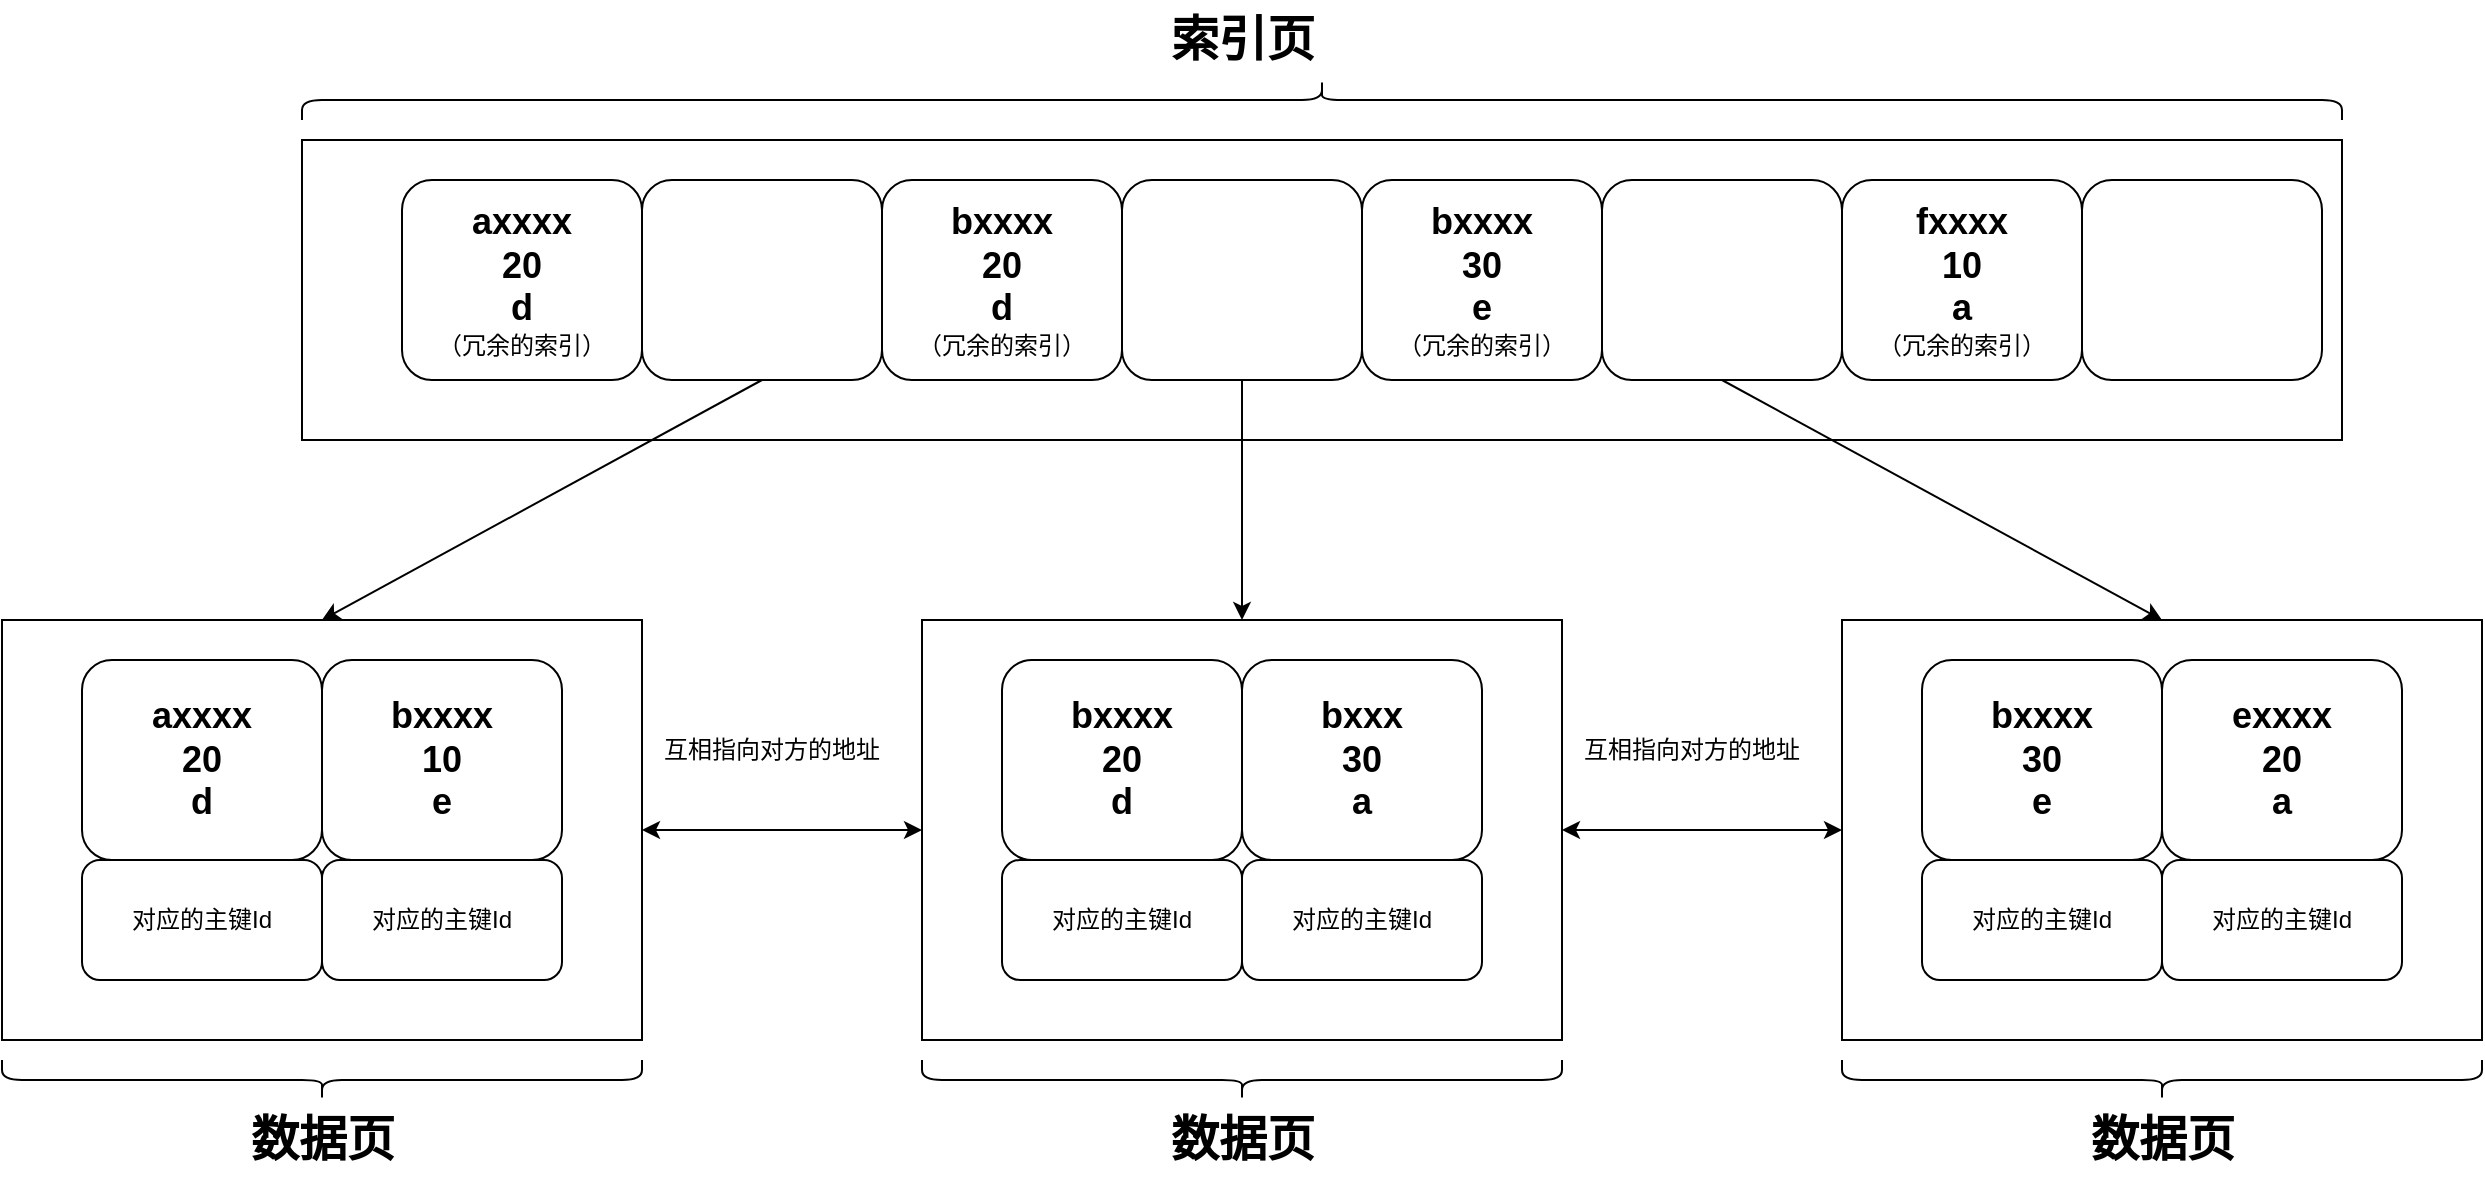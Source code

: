 <mxfile version="28.1.0">
  <diagram name="第 1 页" id="5854gcAgxEi9p37vvvO0">
    <mxGraphModel dx="2163" dy="561" grid="1" gridSize="10" guides="1" tooltips="1" connect="1" arrows="1" fold="1" page="1" pageScale="1" pageWidth="1169" pageHeight="827" math="0" shadow="0">
      <root>
        <mxCell id="0" />
        <mxCell id="1" parent="0" />
        <mxCell id="LhdZbFb5jw5E8dZrb60K-1" value="a" style="rounded=0;whiteSpace=wrap;html=1;" vertex="1" parent="1">
          <mxGeometry x="-10" y="70" width="1020" height="150" as="geometry" />
        </mxCell>
        <mxCell id="LhdZbFb5jw5E8dZrb60K-30" style="rounded=0;orthogonalLoop=1;jettySize=auto;html=1;exitX=0.5;exitY=1;exitDx=0;exitDy=0;entryX=0.5;entryY=0;entryDx=0;entryDy=0;" edge="1" parent="1" source="LhdZbFb5jw5E8dZrb60K-2" target="LhdZbFb5jw5E8dZrb60K-9">
          <mxGeometry relative="1" as="geometry" />
        </mxCell>
        <mxCell id="LhdZbFb5jw5E8dZrb60K-2" value="" style="rounded=1;whiteSpace=wrap;html=1;" vertex="1" parent="1">
          <mxGeometry x="160" y="90" width="120" height="100" as="geometry" />
        </mxCell>
        <mxCell id="LhdZbFb5jw5E8dZrb60K-3" value="&lt;span style=&quot;font-size: 18px;&quot;&gt;&lt;b&gt;bxxxx&lt;/b&gt;&lt;/span&gt;&lt;br&gt;&lt;div&gt;&lt;span style=&quot;font-size: 18px;&quot;&gt;&lt;b&gt;20&lt;/b&gt;&lt;/span&gt;&lt;/div&gt;&lt;div&gt;&lt;span style=&quot;font-size: 18px;&quot;&gt;&lt;b&gt;d&lt;br&gt;&lt;/b&gt;&lt;/span&gt;&lt;div&gt;（冗余的索引）&lt;/div&gt;&lt;/div&gt;" style="rounded=1;whiteSpace=wrap;html=1;" vertex="1" parent="1">
          <mxGeometry x="280" y="90" width="120" height="100" as="geometry" />
        </mxCell>
        <mxCell id="LhdZbFb5jw5E8dZrb60K-4" value="&lt;span style=&quot;font-size: 18px;&quot;&gt;&lt;b&gt;bxxxx&lt;/b&gt;&lt;/span&gt;&lt;div&gt;&lt;span style=&quot;font-size: 18px;&quot;&gt;&lt;b&gt;30&lt;/b&gt;&lt;/span&gt;&lt;/div&gt;&lt;div&gt;&lt;span style=&quot;font-size: 18px;&quot;&gt;&lt;b&gt;e&lt;br&gt;&lt;/b&gt;&lt;/span&gt;&lt;div&gt;（&lt;span style=&quot;background-color: transparent; color: light-dark(rgb(0, 0, 0), rgb(255, 255, 255));&quot;&gt;冗余的索引&lt;/span&gt;&lt;span style=&quot;background-color: transparent; color: light-dark(rgb(0, 0, 0), rgb(255, 255, 255));&quot;&gt;）&lt;/span&gt;&lt;/div&gt;&lt;/div&gt;" style="rounded=1;whiteSpace=wrap;html=1;" vertex="1" parent="1">
          <mxGeometry x="520" y="90" width="120" height="100" as="geometry" />
        </mxCell>
        <mxCell id="LhdZbFb5jw5E8dZrb60K-32" style="rounded=0;orthogonalLoop=1;jettySize=auto;html=1;exitX=0.5;exitY=1;exitDx=0;exitDy=0;entryX=0.5;entryY=0;entryDx=0;entryDy=0;" edge="1" parent="1" source="LhdZbFb5jw5E8dZrb60K-5" target="LhdZbFb5jw5E8dZrb60K-17">
          <mxGeometry relative="1" as="geometry" />
        </mxCell>
        <mxCell id="LhdZbFb5jw5E8dZrb60K-5" value="" style="rounded=1;whiteSpace=wrap;html=1;" vertex="1" parent="1">
          <mxGeometry x="640" y="90" width="120" height="100" as="geometry" />
        </mxCell>
        <mxCell id="LhdZbFb5jw5E8dZrb60K-31" style="edgeStyle=orthogonalEdgeStyle;rounded=0;orthogonalLoop=1;jettySize=auto;html=1;exitX=0.5;exitY=1;exitDx=0;exitDy=0;entryX=0.5;entryY=0;entryDx=0;entryDy=0;" edge="1" parent="1" source="LhdZbFb5jw5E8dZrb60K-6" target="LhdZbFb5jw5E8dZrb60K-22">
          <mxGeometry relative="1" as="geometry" />
        </mxCell>
        <mxCell id="LhdZbFb5jw5E8dZrb60K-6" value="" style="rounded=1;whiteSpace=wrap;html=1;" vertex="1" parent="1">
          <mxGeometry x="400" y="90" width="120" height="100" as="geometry" />
        </mxCell>
        <mxCell id="LhdZbFb5jw5E8dZrb60K-7" value="" style="shape=curlyBracket;whiteSpace=wrap;html=1;rounded=1;flipH=1;labelPosition=right;verticalLabelPosition=middle;align=left;verticalAlign=middle;direction=south;" vertex="1" parent="1">
          <mxGeometry x="-10" y="40" width="1020" height="20" as="geometry" />
        </mxCell>
        <mxCell id="LhdZbFb5jw5E8dZrb60K-8" value="索引页" style="text;strokeColor=none;fillColor=none;html=1;fontSize=24;fontStyle=1;verticalAlign=middle;align=center;" vertex="1" parent="1">
          <mxGeometry x="410" width="100" height="40" as="geometry" />
        </mxCell>
        <mxCell id="LhdZbFb5jw5E8dZrb60K-9" value="" style="rounded=0;whiteSpace=wrap;html=1;" vertex="1" parent="1">
          <mxGeometry x="-160" y="310" width="320" height="210" as="geometry" />
        </mxCell>
        <mxCell id="LhdZbFb5jw5E8dZrb60K-10" value="axxxx&lt;div&gt;20&lt;/div&gt;&lt;div&gt;d&lt;/div&gt;" style="rounded=1;whiteSpace=wrap;html=1;fontStyle=1;fontSize=18;" vertex="1" parent="1">
          <mxGeometry x="-120" y="330" width="120" height="100" as="geometry" />
        </mxCell>
        <mxCell id="LhdZbFb5jw5E8dZrb60K-11" value="bxxxx&lt;div&gt;10&lt;/div&gt;&lt;div&gt;e&lt;/div&gt;" style="rounded=1;whiteSpace=wrap;html=1;fontStyle=1;fontSize=18;" vertex="1" parent="1">
          <mxGeometry y="330" width="120" height="100" as="geometry" />
        </mxCell>
        <mxCell id="LhdZbFb5jw5E8dZrb60K-15" value="对应的主键Id" style="rounded=1;whiteSpace=wrap;html=1;" vertex="1" parent="1">
          <mxGeometry x="-120" y="430" width="120" height="60" as="geometry" />
        </mxCell>
        <mxCell id="LhdZbFb5jw5E8dZrb60K-16" value="对应的主键Id" style="rounded=1;whiteSpace=wrap;html=1;" vertex="1" parent="1">
          <mxGeometry y="430" width="120" height="60" as="geometry" />
        </mxCell>
        <mxCell id="LhdZbFb5jw5E8dZrb60K-17" value="" style="rounded=0;whiteSpace=wrap;html=1;" vertex="1" parent="1">
          <mxGeometry x="760" y="310" width="320" height="210" as="geometry" />
        </mxCell>
        <mxCell id="LhdZbFb5jw5E8dZrb60K-18" value="bxxxx&lt;div&gt;30&lt;/div&gt;&lt;div&gt;e&lt;/div&gt;" style="rounded=1;whiteSpace=wrap;html=1;fontStyle=1;fontSize=18;" vertex="1" parent="1">
          <mxGeometry x="800" y="330" width="120" height="100" as="geometry" />
        </mxCell>
        <mxCell id="LhdZbFb5jw5E8dZrb60K-19" value="exxxx&lt;div&gt;20&lt;/div&gt;&lt;div&gt;a&lt;/div&gt;" style="rounded=1;whiteSpace=wrap;html=1;fontStyle=1;fontSize=18;" vertex="1" parent="1">
          <mxGeometry x="920" y="330" width="120" height="100" as="geometry" />
        </mxCell>
        <mxCell id="LhdZbFb5jw5E8dZrb60K-20" value="对应的主键Id" style="rounded=1;whiteSpace=wrap;html=1;" vertex="1" parent="1">
          <mxGeometry x="800" y="430" width="120" height="60" as="geometry" />
        </mxCell>
        <mxCell id="LhdZbFb5jw5E8dZrb60K-21" value="对应的主键Id" style="rounded=1;whiteSpace=wrap;html=1;" vertex="1" parent="1">
          <mxGeometry x="920" y="430" width="120" height="60" as="geometry" />
        </mxCell>
        <mxCell id="LhdZbFb5jw5E8dZrb60K-22" value="" style="rounded=0;whiteSpace=wrap;html=1;" vertex="1" parent="1">
          <mxGeometry x="300" y="310" width="320" height="210" as="geometry" />
        </mxCell>
        <mxCell id="LhdZbFb5jw5E8dZrb60K-23" value="bxxxx&lt;div&gt;20&lt;/div&gt;&lt;div&gt;d&lt;/div&gt;" style="rounded=1;whiteSpace=wrap;html=1;fontStyle=1;fontSize=18;" vertex="1" parent="1">
          <mxGeometry x="340" y="330" width="120" height="100" as="geometry" />
        </mxCell>
        <mxCell id="LhdZbFb5jw5E8dZrb60K-24" value="bxxx&lt;div&gt;30&lt;/div&gt;&lt;div&gt;a&lt;/div&gt;" style="rounded=1;whiteSpace=wrap;html=1;fontStyle=1;fontSize=18;" vertex="1" parent="1">
          <mxGeometry x="460" y="330" width="120" height="100" as="geometry" />
        </mxCell>
        <mxCell id="LhdZbFb5jw5E8dZrb60K-25" value="对应的主键Id" style="rounded=1;whiteSpace=wrap;html=1;" vertex="1" parent="1">
          <mxGeometry x="340" y="430" width="120" height="60" as="geometry" />
        </mxCell>
        <mxCell id="LhdZbFb5jw5E8dZrb60K-26" value="对应的主键Id" style="rounded=1;whiteSpace=wrap;html=1;" vertex="1" parent="1">
          <mxGeometry x="460" y="430" width="120" height="60" as="geometry" />
        </mxCell>
        <mxCell id="LhdZbFb5jw5E8dZrb60K-28" value="" style="endArrow=classic;startArrow=classic;html=1;rounded=0;entryX=0;entryY=0.5;entryDx=0;entryDy=0;exitX=1;exitY=0.5;exitDx=0;exitDy=0;" edge="1" parent="1" source="LhdZbFb5jw5E8dZrb60K-9" target="LhdZbFb5jw5E8dZrb60K-22">
          <mxGeometry width="50" height="50" relative="1" as="geometry">
            <mxPoint x="195" y="400" as="sourcePoint" />
            <mxPoint x="245" y="350" as="targetPoint" />
          </mxGeometry>
        </mxCell>
        <mxCell id="LhdZbFb5jw5E8dZrb60K-29" value="" style="endArrow=classic;startArrow=classic;html=1;rounded=0;entryX=0;entryY=0.5;entryDx=0;entryDy=0;exitX=1;exitY=0.5;exitDx=0;exitDy=0;" edge="1" parent="1" source="LhdZbFb5jw5E8dZrb60K-22" target="LhdZbFb5jw5E8dZrb60K-17">
          <mxGeometry width="50" height="50" relative="1" as="geometry">
            <mxPoint x="660" y="380" as="sourcePoint" />
            <mxPoint x="380" y="380" as="targetPoint" />
          </mxGeometry>
        </mxCell>
        <mxCell id="LhdZbFb5jw5E8dZrb60K-33" value="" style="shape=curlyBracket;whiteSpace=wrap;html=1;rounded=1;flipH=1;labelPosition=right;verticalLabelPosition=middle;align=left;verticalAlign=middle;direction=north;" vertex="1" parent="1">
          <mxGeometry x="-160" y="530" width="320" height="20" as="geometry" />
        </mxCell>
        <mxCell id="LhdZbFb5jw5E8dZrb60K-34" value="数据页" style="text;strokeColor=none;fillColor=none;html=1;fontSize=24;fontStyle=1;verticalAlign=middle;align=center;" vertex="1" parent="1">
          <mxGeometry x="-50" y="550" width="100" height="40" as="geometry" />
        </mxCell>
        <mxCell id="LhdZbFb5jw5E8dZrb60K-35" value="" style="shape=curlyBracket;whiteSpace=wrap;html=1;rounded=1;flipH=1;labelPosition=right;verticalLabelPosition=middle;align=left;verticalAlign=middle;direction=north;" vertex="1" parent="1">
          <mxGeometry x="300" y="530" width="320" height="20" as="geometry" />
        </mxCell>
        <mxCell id="LhdZbFb5jw5E8dZrb60K-36" value="数据页" style="text;strokeColor=none;fillColor=none;html=1;fontSize=24;fontStyle=1;verticalAlign=middle;align=center;" vertex="1" parent="1">
          <mxGeometry x="410" y="550" width="100" height="40" as="geometry" />
        </mxCell>
        <mxCell id="LhdZbFb5jw5E8dZrb60K-37" value="" style="shape=curlyBracket;whiteSpace=wrap;html=1;rounded=1;flipH=1;labelPosition=right;verticalLabelPosition=middle;align=left;verticalAlign=middle;direction=north;" vertex="1" parent="1">
          <mxGeometry x="760" y="530" width="320" height="20" as="geometry" />
        </mxCell>
        <mxCell id="LhdZbFb5jw5E8dZrb60K-38" value="数据页" style="text;strokeColor=none;fillColor=none;html=1;fontSize=24;fontStyle=1;verticalAlign=middle;align=center;" vertex="1" parent="1">
          <mxGeometry x="870" y="550" width="100" height="40" as="geometry" />
        </mxCell>
        <mxCell id="LhdZbFb5jw5E8dZrb60K-39" value="互相指向对方的地址" style="text;html=1;align=center;verticalAlign=middle;whiteSpace=wrap;rounded=0;" vertex="1" parent="1">
          <mxGeometry x="170" y="360" width="110" height="30" as="geometry" />
        </mxCell>
        <mxCell id="LhdZbFb5jw5E8dZrb60K-40" value="互相指向对方的地址" style="text;html=1;align=center;verticalAlign=middle;whiteSpace=wrap;rounded=0;" vertex="1" parent="1">
          <mxGeometry x="630" y="360" width="110" height="30" as="geometry" />
        </mxCell>
        <mxCell id="LhdZbFb5jw5E8dZrb60K-41" value="&lt;span style=&quot;font-size: 18px;&quot;&gt;&lt;b&gt;fxxxx&lt;/b&gt;&lt;/span&gt;&lt;div&gt;&lt;span style=&quot;font-size: 18px;&quot;&gt;&lt;b&gt;10&lt;/b&gt;&lt;/span&gt;&lt;/div&gt;&lt;div&gt;&lt;span style=&quot;font-size: 18px;&quot;&gt;&lt;b&gt;a&lt;br&gt;&lt;/b&gt;&lt;/span&gt;&lt;div&gt;（&lt;span style=&quot;background-color: transparent; color: light-dark(rgb(0, 0, 0), rgb(255, 255, 255));&quot;&gt;冗余的索引&lt;/span&gt;&lt;span style=&quot;background-color: transparent; color: light-dark(rgb(0, 0, 0), rgb(255, 255, 255));&quot;&gt;）&lt;/span&gt;&lt;/div&gt;&lt;/div&gt;" style="rounded=1;whiteSpace=wrap;html=1;" vertex="1" parent="1">
          <mxGeometry x="760" y="90" width="120" height="100" as="geometry" />
        </mxCell>
        <mxCell id="LhdZbFb5jw5E8dZrb60K-42" value="" style="rounded=1;whiteSpace=wrap;html=1;" vertex="1" parent="1">
          <mxGeometry x="880" y="90" width="120" height="100" as="geometry" />
        </mxCell>
        <mxCell id="LhdZbFb5jw5E8dZrb60K-43" value="&lt;span style=&quot;font-size: 18px;&quot;&gt;&lt;b&gt;axxxx&lt;/b&gt;&lt;/span&gt;&lt;br&gt;&lt;div&gt;&lt;span style=&quot;font-size: 18px;&quot;&gt;&lt;b&gt;20&lt;/b&gt;&lt;/span&gt;&lt;/div&gt;&lt;div&gt;&lt;span style=&quot;font-size: 18px;&quot;&gt;&lt;b&gt;d&lt;br&gt;&lt;/b&gt;&lt;/span&gt;&lt;div&gt;（冗余的索引）&lt;/div&gt;&lt;/div&gt;" style="rounded=1;whiteSpace=wrap;html=1;" vertex="1" parent="1">
          <mxGeometry x="40" y="90" width="120" height="100" as="geometry" />
        </mxCell>
      </root>
    </mxGraphModel>
  </diagram>
</mxfile>
